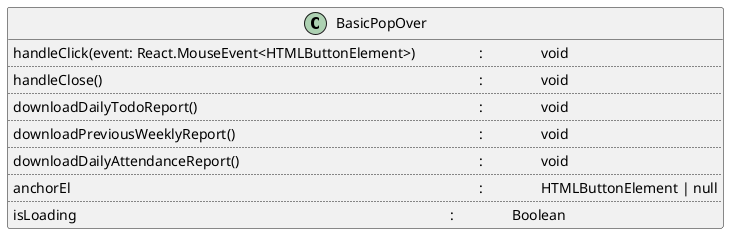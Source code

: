 @startuml BasicPopOver class diagram

class BasicPopOver {
  handleClick(event: React.MouseEvent<HTMLButtonElement>)\t\t\t: \t\t void
  ..
  handleClose() \t\t\t\t\t\t\t\t\t\t\t\t\t: \t\t void
  ..
  downloadDailyTodoReport() \t\t\t\t\t\t\t\t\t\t: \t\t void
  ..
  downloadPreviousWeeklyReport() \t\t\t\t\t\t\t\t\t: \t\t void
  ..
  downloadDailyAttendanceReport() \t\t\t\t\t\t\t\t\t: \t\t void
  ..
  anchorEl \t\t\t\t\t\t\t\t\t\t\t\t\t\t: \t\t HTMLButtonElement | null
  ..
  isLoading \t\t\t\t\t\t\t\t\t\t\t\t\t: \t\t Boolean
}

@enduml